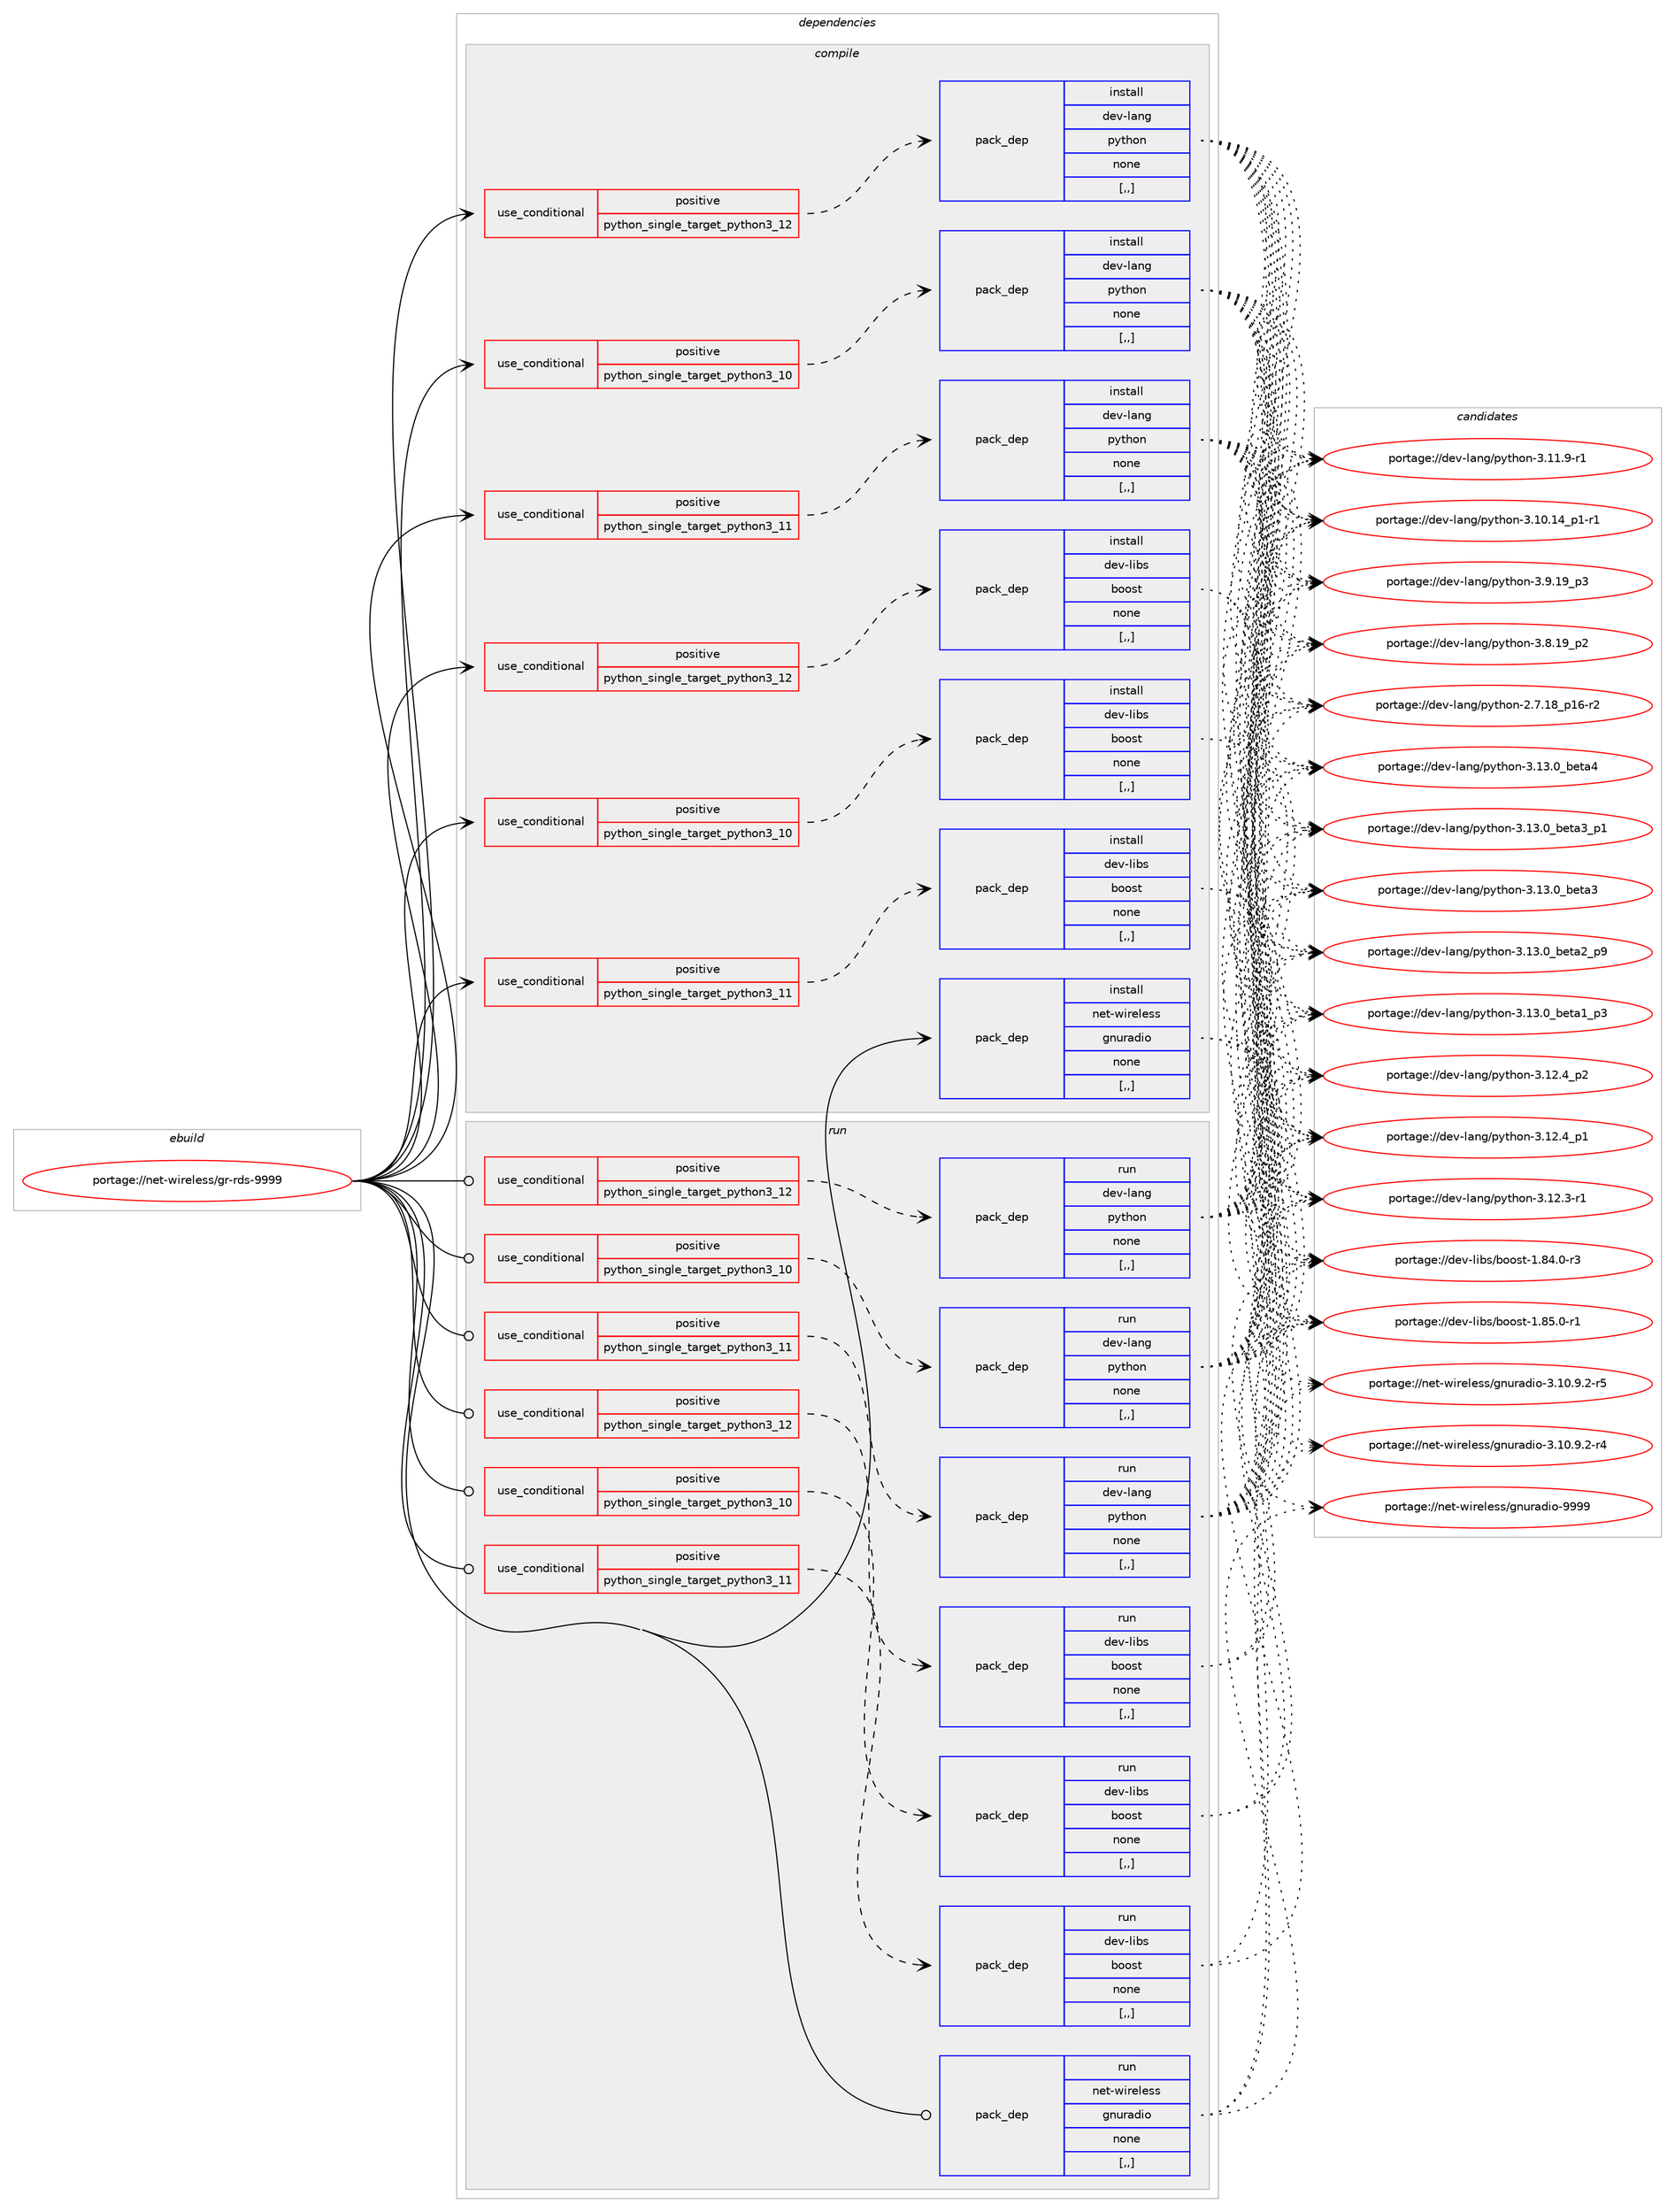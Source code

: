 digraph prolog {

# *************
# Graph options
# *************

newrank=true;
concentrate=true;
compound=true;
graph [rankdir=LR,fontname=Helvetica,fontsize=10,ranksep=1.5];#, ranksep=2.5, nodesep=0.2];
edge  [arrowhead=vee];
node  [fontname=Helvetica,fontsize=10];

# **********
# The ebuild
# **********

subgraph cluster_leftcol {
color=gray;
label=<<i>ebuild</i>>;
id [label="portage://net-wireless/gr-rds-9999", color=red, width=4, href="../net-wireless/gr-rds-9999.svg"];
}

# ****************
# The dependencies
# ****************

subgraph cluster_midcol {
color=gray;
label=<<i>dependencies</i>>;
subgraph cluster_compile {
fillcolor="#eeeeee";
style=filled;
label=<<i>compile</i>>;
subgraph cond103075 {
dependency389057 [label=<<TABLE BORDER="0" CELLBORDER="1" CELLSPACING="0" CELLPADDING="4"><TR><TD ROWSPAN="3" CELLPADDING="10">use_conditional</TD></TR><TR><TD>positive</TD></TR><TR><TD>python_single_target_python3_10</TD></TR></TABLE>>, shape=none, color=red];
subgraph pack283191 {
dependency389058 [label=<<TABLE BORDER="0" CELLBORDER="1" CELLSPACING="0" CELLPADDING="4" WIDTH="220"><TR><TD ROWSPAN="6" CELLPADDING="30">pack_dep</TD></TR><TR><TD WIDTH="110">install</TD></TR><TR><TD>dev-lang</TD></TR><TR><TD>python</TD></TR><TR><TD>none</TD></TR><TR><TD>[,,]</TD></TR></TABLE>>, shape=none, color=blue];
}
dependency389057:e -> dependency389058:w [weight=20,style="dashed",arrowhead="vee"];
}
id:e -> dependency389057:w [weight=20,style="solid",arrowhead="vee"];
subgraph cond103076 {
dependency389059 [label=<<TABLE BORDER="0" CELLBORDER="1" CELLSPACING="0" CELLPADDING="4"><TR><TD ROWSPAN="3" CELLPADDING="10">use_conditional</TD></TR><TR><TD>positive</TD></TR><TR><TD>python_single_target_python3_10</TD></TR></TABLE>>, shape=none, color=red];
subgraph pack283192 {
dependency389060 [label=<<TABLE BORDER="0" CELLBORDER="1" CELLSPACING="0" CELLPADDING="4" WIDTH="220"><TR><TD ROWSPAN="6" CELLPADDING="30">pack_dep</TD></TR><TR><TD WIDTH="110">install</TD></TR><TR><TD>dev-libs</TD></TR><TR><TD>boost</TD></TR><TR><TD>none</TD></TR><TR><TD>[,,]</TD></TR></TABLE>>, shape=none, color=blue];
}
dependency389059:e -> dependency389060:w [weight=20,style="dashed",arrowhead="vee"];
}
id:e -> dependency389059:w [weight=20,style="solid",arrowhead="vee"];
subgraph cond103077 {
dependency389061 [label=<<TABLE BORDER="0" CELLBORDER="1" CELLSPACING="0" CELLPADDING="4"><TR><TD ROWSPAN="3" CELLPADDING="10">use_conditional</TD></TR><TR><TD>positive</TD></TR><TR><TD>python_single_target_python3_11</TD></TR></TABLE>>, shape=none, color=red];
subgraph pack283193 {
dependency389062 [label=<<TABLE BORDER="0" CELLBORDER="1" CELLSPACING="0" CELLPADDING="4" WIDTH="220"><TR><TD ROWSPAN="6" CELLPADDING="30">pack_dep</TD></TR><TR><TD WIDTH="110">install</TD></TR><TR><TD>dev-lang</TD></TR><TR><TD>python</TD></TR><TR><TD>none</TD></TR><TR><TD>[,,]</TD></TR></TABLE>>, shape=none, color=blue];
}
dependency389061:e -> dependency389062:w [weight=20,style="dashed",arrowhead="vee"];
}
id:e -> dependency389061:w [weight=20,style="solid",arrowhead="vee"];
subgraph cond103078 {
dependency389063 [label=<<TABLE BORDER="0" CELLBORDER="1" CELLSPACING="0" CELLPADDING="4"><TR><TD ROWSPAN="3" CELLPADDING="10">use_conditional</TD></TR><TR><TD>positive</TD></TR><TR><TD>python_single_target_python3_11</TD></TR></TABLE>>, shape=none, color=red];
subgraph pack283194 {
dependency389064 [label=<<TABLE BORDER="0" CELLBORDER="1" CELLSPACING="0" CELLPADDING="4" WIDTH="220"><TR><TD ROWSPAN="6" CELLPADDING="30">pack_dep</TD></TR><TR><TD WIDTH="110">install</TD></TR><TR><TD>dev-libs</TD></TR><TR><TD>boost</TD></TR><TR><TD>none</TD></TR><TR><TD>[,,]</TD></TR></TABLE>>, shape=none, color=blue];
}
dependency389063:e -> dependency389064:w [weight=20,style="dashed",arrowhead="vee"];
}
id:e -> dependency389063:w [weight=20,style="solid",arrowhead="vee"];
subgraph cond103079 {
dependency389065 [label=<<TABLE BORDER="0" CELLBORDER="1" CELLSPACING="0" CELLPADDING="4"><TR><TD ROWSPAN="3" CELLPADDING="10">use_conditional</TD></TR><TR><TD>positive</TD></TR><TR><TD>python_single_target_python3_12</TD></TR></TABLE>>, shape=none, color=red];
subgraph pack283195 {
dependency389066 [label=<<TABLE BORDER="0" CELLBORDER="1" CELLSPACING="0" CELLPADDING="4" WIDTH="220"><TR><TD ROWSPAN="6" CELLPADDING="30">pack_dep</TD></TR><TR><TD WIDTH="110">install</TD></TR><TR><TD>dev-lang</TD></TR><TR><TD>python</TD></TR><TR><TD>none</TD></TR><TR><TD>[,,]</TD></TR></TABLE>>, shape=none, color=blue];
}
dependency389065:e -> dependency389066:w [weight=20,style="dashed",arrowhead="vee"];
}
id:e -> dependency389065:w [weight=20,style="solid",arrowhead="vee"];
subgraph cond103080 {
dependency389067 [label=<<TABLE BORDER="0" CELLBORDER="1" CELLSPACING="0" CELLPADDING="4"><TR><TD ROWSPAN="3" CELLPADDING="10">use_conditional</TD></TR><TR><TD>positive</TD></TR><TR><TD>python_single_target_python3_12</TD></TR></TABLE>>, shape=none, color=red];
subgraph pack283196 {
dependency389068 [label=<<TABLE BORDER="0" CELLBORDER="1" CELLSPACING="0" CELLPADDING="4" WIDTH="220"><TR><TD ROWSPAN="6" CELLPADDING="30">pack_dep</TD></TR><TR><TD WIDTH="110">install</TD></TR><TR><TD>dev-libs</TD></TR><TR><TD>boost</TD></TR><TR><TD>none</TD></TR><TR><TD>[,,]</TD></TR></TABLE>>, shape=none, color=blue];
}
dependency389067:e -> dependency389068:w [weight=20,style="dashed",arrowhead="vee"];
}
id:e -> dependency389067:w [weight=20,style="solid",arrowhead="vee"];
subgraph pack283197 {
dependency389069 [label=<<TABLE BORDER="0" CELLBORDER="1" CELLSPACING="0" CELLPADDING="4" WIDTH="220"><TR><TD ROWSPAN="6" CELLPADDING="30">pack_dep</TD></TR><TR><TD WIDTH="110">install</TD></TR><TR><TD>net-wireless</TD></TR><TR><TD>gnuradio</TD></TR><TR><TD>none</TD></TR><TR><TD>[,,]</TD></TR></TABLE>>, shape=none, color=blue];
}
id:e -> dependency389069:w [weight=20,style="solid",arrowhead="vee"];
}
subgraph cluster_compileandrun {
fillcolor="#eeeeee";
style=filled;
label=<<i>compile and run</i>>;
}
subgraph cluster_run {
fillcolor="#eeeeee";
style=filled;
label=<<i>run</i>>;
subgraph cond103081 {
dependency389070 [label=<<TABLE BORDER="0" CELLBORDER="1" CELLSPACING="0" CELLPADDING="4"><TR><TD ROWSPAN="3" CELLPADDING="10">use_conditional</TD></TR><TR><TD>positive</TD></TR><TR><TD>python_single_target_python3_10</TD></TR></TABLE>>, shape=none, color=red];
subgraph pack283198 {
dependency389071 [label=<<TABLE BORDER="0" CELLBORDER="1" CELLSPACING="0" CELLPADDING="4" WIDTH="220"><TR><TD ROWSPAN="6" CELLPADDING="30">pack_dep</TD></TR><TR><TD WIDTH="110">run</TD></TR><TR><TD>dev-lang</TD></TR><TR><TD>python</TD></TR><TR><TD>none</TD></TR><TR><TD>[,,]</TD></TR></TABLE>>, shape=none, color=blue];
}
dependency389070:e -> dependency389071:w [weight=20,style="dashed",arrowhead="vee"];
}
id:e -> dependency389070:w [weight=20,style="solid",arrowhead="odot"];
subgraph cond103082 {
dependency389072 [label=<<TABLE BORDER="0" CELLBORDER="1" CELLSPACING="0" CELLPADDING="4"><TR><TD ROWSPAN="3" CELLPADDING="10">use_conditional</TD></TR><TR><TD>positive</TD></TR><TR><TD>python_single_target_python3_10</TD></TR></TABLE>>, shape=none, color=red];
subgraph pack283199 {
dependency389073 [label=<<TABLE BORDER="0" CELLBORDER="1" CELLSPACING="0" CELLPADDING="4" WIDTH="220"><TR><TD ROWSPAN="6" CELLPADDING="30">pack_dep</TD></TR><TR><TD WIDTH="110">run</TD></TR><TR><TD>dev-libs</TD></TR><TR><TD>boost</TD></TR><TR><TD>none</TD></TR><TR><TD>[,,]</TD></TR></TABLE>>, shape=none, color=blue];
}
dependency389072:e -> dependency389073:w [weight=20,style="dashed",arrowhead="vee"];
}
id:e -> dependency389072:w [weight=20,style="solid",arrowhead="odot"];
subgraph cond103083 {
dependency389074 [label=<<TABLE BORDER="0" CELLBORDER="1" CELLSPACING="0" CELLPADDING="4"><TR><TD ROWSPAN="3" CELLPADDING="10">use_conditional</TD></TR><TR><TD>positive</TD></TR><TR><TD>python_single_target_python3_11</TD></TR></TABLE>>, shape=none, color=red];
subgraph pack283200 {
dependency389075 [label=<<TABLE BORDER="0" CELLBORDER="1" CELLSPACING="0" CELLPADDING="4" WIDTH="220"><TR><TD ROWSPAN="6" CELLPADDING="30">pack_dep</TD></TR><TR><TD WIDTH="110">run</TD></TR><TR><TD>dev-lang</TD></TR><TR><TD>python</TD></TR><TR><TD>none</TD></TR><TR><TD>[,,]</TD></TR></TABLE>>, shape=none, color=blue];
}
dependency389074:e -> dependency389075:w [weight=20,style="dashed",arrowhead="vee"];
}
id:e -> dependency389074:w [weight=20,style="solid",arrowhead="odot"];
subgraph cond103084 {
dependency389076 [label=<<TABLE BORDER="0" CELLBORDER="1" CELLSPACING="0" CELLPADDING="4"><TR><TD ROWSPAN="3" CELLPADDING="10">use_conditional</TD></TR><TR><TD>positive</TD></TR><TR><TD>python_single_target_python3_11</TD></TR></TABLE>>, shape=none, color=red];
subgraph pack283201 {
dependency389077 [label=<<TABLE BORDER="0" CELLBORDER="1" CELLSPACING="0" CELLPADDING="4" WIDTH="220"><TR><TD ROWSPAN="6" CELLPADDING="30">pack_dep</TD></TR><TR><TD WIDTH="110">run</TD></TR><TR><TD>dev-libs</TD></TR><TR><TD>boost</TD></TR><TR><TD>none</TD></TR><TR><TD>[,,]</TD></TR></TABLE>>, shape=none, color=blue];
}
dependency389076:e -> dependency389077:w [weight=20,style="dashed",arrowhead="vee"];
}
id:e -> dependency389076:w [weight=20,style="solid",arrowhead="odot"];
subgraph cond103085 {
dependency389078 [label=<<TABLE BORDER="0" CELLBORDER="1" CELLSPACING="0" CELLPADDING="4"><TR><TD ROWSPAN="3" CELLPADDING="10">use_conditional</TD></TR><TR><TD>positive</TD></TR><TR><TD>python_single_target_python3_12</TD></TR></TABLE>>, shape=none, color=red];
subgraph pack283202 {
dependency389079 [label=<<TABLE BORDER="0" CELLBORDER="1" CELLSPACING="0" CELLPADDING="4" WIDTH="220"><TR><TD ROWSPAN="6" CELLPADDING="30">pack_dep</TD></TR><TR><TD WIDTH="110">run</TD></TR><TR><TD>dev-lang</TD></TR><TR><TD>python</TD></TR><TR><TD>none</TD></TR><TR><TD>[,,]</TD></TR></TABLE>>, shape=none, color=blue];
}
dependency389078:e -> dependency389079:w [weight=20,style="dashed",arrowhead="vee"];
}
id:e -> dependency389078:w [weight=20,style="solid",arrowhead="odot"];
subgraph cond103086 {
dependency389080 [label=<<TABLE BORDER="0" CELLBORDER="1" CELLSPACING="0" CELLPADDING="4"><TR><TD ROWSPAN="3" CELLPADDING="10">use_conditional</TD></TR><TR><TD>positive</TD></TR><TR><TD>python_single_target_python3_12</TD></TR></TABLE>>, shape=none, color=red];
subgraph pack283203 {
dependency389081 [label=<<TABLE BORDER="0" CELLBORDER="1" CELLSPACING="0" CELLPADDING="4" WIDTH="220"><TR><TD ROWSPAN="6" CELLPADDING="30">pack_dep</TD></TR><TR><TD WIDTH="110">run</TD></TR><TR><TD>dev-libs</TD></TR><TR><TD>boost</TD></TR><TR><TD>none</TD></TR><TR><TD>[,,]</TD></TR></TABLE>>, shape=none, color=blue];
}
dependency389080:e -> dependency389081:w [weight=20,style="dashed",arrowhead="vee"];
}
id:e -> dependency389080:w [weight=20,style="solid",arrowhead="odot"];
subgraph pack283204 {
dependency389082 [label=<<TABLE BORDER="0" CELLBORDER="1" CELLSPACING="0" CELLPADDING="4" WIDTH="220"><TR><TD ROWSPAN="6" CELLPADDING="30">pack_dep</TD></TR><TR><TD WIDTH="110">run</TD></TR><TR><TD>net-wireless</TD></TR><TR><TD>gnuradio</TD></TR><TR><TD>none</TD></TR><TR><TD>[,,]</TD></TR></TABLE>>, shape=none, color=blue];
}
id:e -> dependency389082:w [weight=20,style="solid",arrowhead="odot"];
}
}

# **************
# The candidates
# **************

subgraph cluster_choices {
rank=same;
color=gray;
label=<<i>candidates</i>>;

subgraph choice283191 {
color=black;
nodesep=1;
choice1001011184510897110103471121211161041111104551464951464895981011169752 [label="portage://dev-lang/python-3.13.0_beta4", color=red, width=4,href="../dev-lang/python-3.13.0_beta4.svg"];
choice10010111845108971101034711212111610411111045514649514648959810111697519511249 [label="portage://dev-lang/python-3.13.0_beta3_p1", color=red, width=4,href="../dev-lang/python-3.13.0_beta3_p1.svg"];
choice1001011184510897110103471121211161041111104551464951464895981011169751 [label="portage://dev-lang/python-3.13.0_beta3", color=red, width=4,href="../dev-lang/python-3.13.0_beta3.svg"];
choice10010111845108971101034711212111610411111045514649514648959810111697509511257 [label="portage://dev-lang/python-3.13.0_beta2_p9", color=red, width=4,href="../dev-lang/python-3.13.0_beta2_p9.svg"];
choice10010111845108971101034711212111610411111045514649514648959810111697499511251 [label="portage://dev-lang/python-3.13.0_beta1_p3", color=red, width=4,href="../dev-lang/python-3.13.0_beta1_p3.svg"];
choice100101118451089711010347112121116104111110455146495046529511250 [label="portage://dev-lang/python-3.12.4_p2", color=red, width=4,href="../dev-lang/python-3.12.4_p2.svg"];
choice100101118451089711010347112121116104111110455146495046529511249 [label="portage://dev-lang/python-3.12.4_p1", color=red, width=4,href="../dev-lang/python-3.12.4_p1.svg"];
choice100101118451089711010347112121116104111110455146495046514511449 [label="portage://dev-lang/python-3.12.3-r1", color=red, width=4,href="../dev-lang/python-3.12.3-r1.svg"];
choice100101118451089711010347112121116104111110455146494946574511449 [label="portage://dev-lang/python-3.11.9-r1", color=red, width=4,href="../dev-lang/python-3.11.9-r1.svg"];
choice100101118451089711010347112121116104111110455146494846495295112494511449 [label="portage://dev-lang/python-3.10.14_p1-r1", color=red, width=4,href="../dev-lang/python-3.10.14_p1-r1.svg"];
choice100101118451089711010347112121116104111110455146574649579511251 [label="portage://dev-lang/python-3.9.19_p3", color=red, width=4,href="../dev-lang/python-3.9.19_p3.svg"];
choice100101118451089711010347112121116104111110455146564649579511250 [label="portage://dev-lang/python-3.8.19_p2", color=red, width=4,href="../dev-lang/python-3.8.19_p2.svg"];
choice100101118451089711010347112121116104111110455046554649569511249544511450 [label="portage://dev-lang/python-2.7.18_p16-r2", color=red, width=4,href="../dev-lang/python-2.7.18_p16-r2.svg"];
dependency389058:e -> choice1001011184510897110103471121211161041111104551464951464895981011169752:w [style=dotted,weight="100"];
dependency389058:e -> choice10010111845108971101034711212111610411111045514649514648959810111697519511249:w [style=dotted,weight="100"];
dependency389058:e -> choice1001011184510897110103471121211161041111104551464951464895981011169751:w [style=dotted,weight="100"];
dependency389058:e -> choice10010111845108971101034711212111610411111045514649514648959810111697509511257:w [style=dotted,weight="100"];
dependency389058:e -> choice10010111845108971101034711212111610411111045514649514648959810111697499511251:w [style=dotted,weight="100"];
dependency389058:e -> choice100101118451089711010347112121116104111110455146495046529511250:w [style=dotted,weight="100"];
dependency389058:e -> choice100101118451089711010347112121116104111110455146495046529511249:w [style=dotted,weight="100"];
dependency389058:e -> choice100101118451089711010347112121116104111110455146495046514511449:w [style=dotted,weight="100"];
dependency389058:e -> choice100101118451089711010347112121116104111110455146494946574511449:w [style=dotted,weight="100"];
dependency389058:e -> choice100101118451089711010347112121116104111110455146494846495295112494511449:w [style=dotted,weight="100"];
dependency389058:e -> choice100101118451089711010347112121116104111110455146574649579511251:w [style=dotted,weight="100"];
dependency389058:e -> choice100101118451089711010347112121116104111110455146564649579511250:w [style=dotted,weight="100"];
dependency389058:e -> choice100101118451089711010347112121116104111110455046554649569511249544511450:w [style=dotted,weight="100"];
}
subgraph choice283192 {
color=black;
nodesep=1;
choice10010111845108105981154798111111115116454946565346484511449 [label="portage://dev-libs/boost-1.85.0-r1", color=red, width=4,href="../dev-libs/boost-1.85.0-r1.svg"];
choice10010111845108105981154798111111115116454946565246484511451 [label="portage://dev-libs/boost-1.84.0-r3", color=red, width=4,href="../dev-libs/boost-1.84.0-r3.svg"];
dependency389060:e -> choice10010111845108105981154798111111115116454946565346484511449:w [style=dotted,weight="100"];
dependency389060:e -> choice10010111845108105981154798111111115116454946565246484511451:w [style=dotted,weight="100"];
}
subgraph choice283193 {
color=black;
nodesep=1;
choice1001011184510897110103471121211161041111104551464951464895981011169752 [label="portage://dev-lang/python-3.13.0_beta4", color=red, width=4,href="../dev-lang/python-3.13.0_beta4.svg"];
choice10010111845108971101034711212111610411111045514649514648959810111697519511249 [label="portage://dev-lang/python-3.13.0_beta3_p1", color=red, width=4,href="../dev-lang/python-3.13.0_beta3_p1.svg"];
choice1001011184510897110103471121211161041111104551464951464895981011169751 [label="portage://dev-lang/python-3.13.0_beta3", color=red, width=4,href="../dev-lang/python-3.13.0_beta3.svg"];
choice10010111845108971101034711212111610411111045514649514648959810111697509511257 [label="portage://dev-lang/python-3.13.0_beta2_p9", color=red, width=4,href="../dev-lang/python-3.13.0_beta2_p9.svg"];
choice10010111845108971101034711212111610411111045514649514648959810111697499511251 [label="portage://dev-lang/python-3.13.0_beta1_p3", color=red, width=4,href="../dev-lang/python-3.13.0_beta1_p3.svg"];
choice100101118451089711010347112121116104111110455146495046529511250 [label="portage://dev-lang/python-3.12.4_p2", color=red, width=4,href="../dev-lang/python-3.12.4_p2.svg"];
choice100101118451089711010347112121116104111110455146495046529511249 [label="portage://dev-lang/python-3.12.4_p1", color=red, width=4,href="../dev-lang/python-3.12.4_p1.svg"];
choice100101118451089711010347112121116104111110455146495046514511449 [label="portage://dev-lang/python-3.12.3-r1", color=red, width=4,href="../dev-lang/python-3.12.3-r1.svg"];
choice100101118451089711010347112121116104111110455146494946574511449 [label="portage://dev-lang/python-3.11.9-r1", color=red, width=4,href="../dev-lang/python-3.11.9-r1.svg"];
choice100101118451089711010347112121116104111110455146494846495295112494511449 [label="portage://dev-lang/python-3.10.14_p1-r1", color=red, width=4,href="../dev-lang/python-3.10.14_p1-r1.svg"];
choice100101118451089711010347112121116104111110455146574649579511251 [label="portage://dev-lang/python-3.9.19_p3", color=red, width=4,href="../dev-lang/python-3.9.19_p3.svg"];
choice100101118451089711010347112121116104111110455146564649579511250 [label="portage://dev-lang/python-3.8.19_p2", color=red, width=4,href="../dev-lang/python-3.8.19_p2.svg"];
choice100101118451089711010347112121116104111110455046554649569511249544511450 [label="portage://dev-lang/python-2.7.18_p16-r2", color=red, width=4,href="../dev-lang/python-2.7.18_p16-r2.svg"];
dependency389062:e -> choice1001011184510897110103471121211161041111104551464951464895981011169752:w [style=dotted,weight="100"];
dependency389062:e -> choice10010111845108971101034711212111610411111045514649514648959810111697519511249:w [style=dotted,weight="100"];
dependency389062:e -> choice1001011184510897110103471121211161041111104551464951464895981011169751:w [style=dotted,weight="100"];
dependency389062:e -> choice10010111845108971101034711212111610411111045514649514648959810111697509511257:w [style=dotted,weight="100"];
dependency389062:e -> choice10010111845108971101034711212111610411111045514649514648959810111697499511251:w [style=dotted,weight="100"];
dependency389062:e -> choice100101118451089711010347112121116104111110455146495046529511250:w [style=dotted,weight="100"];
dependency389062:e -> choice100101118451089711010347112121116104111110455146495046529511249:w [style=dotted,weight="100"];
dependency389062:e -> choice100101118451089711010347112121116104111110455146495046514511449:w [style=dotted,weight="100"];
dependency389062:e -> choice100101118451089711010347112121116104111110455146494946574511449:w [style=dotted,weight="100"];
dependency389062:e -> choice100101118451089711010347112121116104111110455146494846495295112494511449:w [style=dotted,weight="100"];
dependency389062:e -> choice100101118451089711010347112121116104111110455146574649579511251:w [style=dotted,weight="100"];
dependency389062:e -> choice100101118451089711010347112121116104111110455146564649579511250:w [style=dotted,weight="100"];
dependency389062:e -> choice100101118451089711010347112121116104111110455046554649569511249544511450:w [style=dotted,weight="100"];
}
subgraph choice283194 {
color=black;
nodesep=1;
choice10010111845108105981154798111111115116454946565346484511449 [label="portage://dev-libs/boost-1.85.0-r1", color=red, width=4,href="../dev-libs/boost-1.85.0-r1.svg"];
choice10010111845108105981154798111111115116454946565246484511451 [label="portage://dev-libs/boost-1.84.0-r3", color=red, width=4,href="../dev-libs/boost-1.84.0-r3.svg"];
dependency389064:e -> choice10010111845108105981154798111111115116454946565346484511449:w [style=dotted,weight="100"];
dependency389064:e -> choice10010111845108105981154798111111115116454946565246484511451:w [style=dotted,weight="100"];
}
subgraph choice283195 {
color=black;
nodesep=1;
choice1001011184510897110103471121211161041111104551464951464895981011169752 [label="portage://dev-lang/python-3.13.0_beta4", color=red, width=4,href="../dev-lang/python-3.13.0_beta4.svg"];
choice10010111845108971101034711212111610411111045514649514648959810111697519511249 [label="portage://dev-lang/python-3.13.0_beta3_p1", color=red, width=4,href="../dev-lang/python-3.13.0_beta3_p1.svg"];
choice1001011184510897110103471121211161041111104551464951464895981011169751 [label="portage://dev-lang/python-3.13.0_beta3", color=red, width=4,href="../dev-lang/python-3.13.0_beta3.svg"];
choice10010111845108971101034711212111610411111045514649514648959810111697509511257 [label="portage://dev-lang/python-3.13.0_beta2_p9", color=red, width=4,href="../dev-lang/python-3.13.0_beta2_p9.svg"];
choice10010111845108971101034711212111610411111045514649514648959810111697499511251 [label="portage://dev-lang/python-3.13.0_beta1_p3", color=red, width=4,href="../dev-lang/python-3.13.0_beta1_p3.svg"];
choice100101118451089711010347112121116104111110455146495046529511250 [label="portage://dev-lang/python-3.12.4_p2", color=red, width=4,href="../dev-lang/python-3.12.4_p2.svg"];
choice100101118451089711010347112121116104111110455146495046529511249 [label="portage://dev-lang/python-3.12.4_p1", color=red, width=4,href="../dev-lang/python-3.12.4_p1.svg"];
choice100101118451089711010347112121116104111110455146495046514511449 [label="portage://dev-lang/python-3.12.3-r1", color=red, width=4,href="../dev-lang/python-3.12.3-r1.svg"];
choice100101118451089711010347112121116104111110455146494946574511449 [label="portage://dev-lang/python-3.11.9-r1", color=red, width=4,href="../dev-lang/python-3.11.9-r1.svg"];
choice100101118451089711010347112121116104111110455146494846495295112494511449 [label="portage://dev-lang/python-3.10.14_p1-r1", color=red, width=4,href="../dev-lang/python-3.10.14_p1-r1.svg"];
choice100101118451089711010347112121116104111110455146574649579511251 [label="portage://dev-lang/python-3.9.19_p3", color=red, width=4,href="../dev-lang/python-3.9.19_p3.svg"];
choice100101118451089711010347112121116104111110455146564649579511250 [label="portage://dev-lang/python-3.8.19_p2", color=red, width=4,href="../dev-lang/python-3.8.19_p2.svg"];
choice100101118451089711010347112121116104111110455046554649569511249544511450 [label="portage://dev-lang/python-2.7.18_p16-r2", color=red, width=4,href="../dev-lang/python-2.7.18_p16-r2.svg"];
dependency389066:e -> choice1001011184510897110103471121211161041111104551464951464895981011169752:w [style=dotted,weight="100"];
dependency389066:e -> choice10010111845108971101034711212111610411111045514649514648959810111697519511249:w [style=dotted,weight="100"];
dependency389066:e -> choice1001011184510897110103471121211161041111104551464951464895981011169751:w [style=dotted,weight="100"];
dependency389066:e -> choice10010111845108971101034711212111610411111045514649514648959810111697509511257:w [style=dotted,weight="100"];
dependency389066:e -> choice10010111845108971101034711212111610411111045514649514648959810111697499511251:w [style=dotted,weight="100"];
dependency389066:e -> choice100101118451089711010347112121116104111110455146495046529511250:w [style=dotted,weight="100"];
dependency389066:e -> choice100101118451089711010347112121116104111110455146495046529511249:w [style=dotted,weight="100"];
dependency389066:e -> choice100101118451089711010347112121116104111110455146495046514511449:w [style=dotted,weight="100"];
dependency389066:e -> choice100101118451089711010347112121116104111110455146494946574511449:w [style=dotted,weight="100"];
dependency389066:e -> choice100101118451089711010347112121116104111110455146494846495295112494511449:w [style=dotted,weight="100"];
dependency389066:e -> choice100101118451089711010347112121116104111110455146574649579511251:w [style=dotted,weight="100"];
dependency389066:e -> choice100101118451089711010347112121116104111110455146564649579511250:w [style=dotted,weight="100"];
dependency389066:e -> choice100101118451089711010347112121116104111110455046554649569511249544511450:w [style=dotted,weight="100"];
}
subgraph choice283196 {
color=black;
nodesep=1;
choice10010111845108105981154798111111115116454946565346484511449 [label="portage://dev-libs/boost-1.85.0-r1", color=red, width=4,href="../dev-libs/boost-1.85.0-r1.svg"];
choice10010111845108105981154798111111115116454946565246484511451 [label="portage://dev-libs/boost-1.84.0-r3", color=red, width=4,href="../dev-libs/boost-1.84.0-r3.svg"];
dependency389068:e -> choice10010111845108105981154798111111115116454946565346484511449:w [style=dotted,weight="100"];
dependency389068:e -> choice10010111845108105981154798111111115116454946565246484511451:w [style=dotted,weight="100"];
}
subgraph choice283197 {
color=black;
nodesep=1;
choice1101011164511910511410110810111511547103110117114971001051114557575757 [label="portage://net-wireless/gnuradio-9999", color=red, width=4,href="../net-wireless/gnuradio-9999.svg"];
choice1101011164511910511410110810111511547103110117114971001051114551464948465746504511453 [label="portage://net-wireless/gnuradio-3.10.9.2-r5", color=red, width=4,href="../net-wireless/gnuradio-3.10.9.2-r5.svg"];
choice1101011164511910511410110810111511547103110117114971001051114551464948465746504511452 [label="portage://net-wireless/gnuradio-3.10.9.2-r4", color=red, width=4,href="../net-wireless/gnuradio-3.10.9.2-r4.svg"];
dependency389069:e -> choice1101011164511910511410110810111511547103110117114971001051114557575757:w [style=dotted,weight="100"];
dependency389069:e -> choice1101011164511910511410110810111511547103110117114971001051114551464948465746504511453:w [style=dotted,weight="100"];
dependency389069:e -> choice1101011164511910511410110810111511547103110117114971001051114551464948465746504511452:w [style=dotted,weight="100"];
}
subgraph choice283198 {
color=black;
nodesep=1;
choice1001011184510897110103471121211161041111104551464951464895981011169752 [label="portage://dev-lang/python-3.13.0_beta4", color=red, width=4,href="../dev-lang/python-3.13.0_beta4.svg"];
choice10010111845108971101034711212111610411111045514649514648959810111697519511249 [label="portage://dev-lang/python-3.13.0_beta3_p1", color=red, width=4,href="../dev-lang/python-3.13.0_beta3_p1.svg"];
choice1001011184510897110103471121211161041111104551464951464895981011169751 [label="portage://dev-lang/python-3.13.0_beta3", color=red, width=4,href="../dev-lang/python-3.13.0_beta3.svg"];
choice10010111845108971101034711212111610411111045514649514648959810111697509511257 [label="portage://dev-lang/python-3.13.0_beta2_p9", color=red, width=4,href="../dev-lang/python-3.13.0_beta2_p9.svg"];
choice10010111845108971101034711212111610411111045514649514648959810111697499511251 [label="portage://dev-lang/python-3.13.0_beta1_p3", color=red, width=4,href="../dev-lang/python-3.13.0_beta1_p3.svg"];
choice100101118451089711010347112121116104111110455146495046529511250 [label="portage://dev-lang/python-3.12.4_p2", color=red, width=4,href="../dev-lang/python-3.12.4_p2.svg"];
choice100101118451089711010347112121116104111110455146495046529511249 [label="portage://dev-lang/python-3.12.4_p1", color=red, width=4,href="../dev-lang/python-3.12.4_p1.svg"];
choice100101118451089711010347112121116104111110455146495046514511449 [label="portage://dev-lang/python-3.12.3-r1", color=red, width=4,href="../dev-lang/python-3.12.3-r1.svg"];
choice100101118451089711010347112121116104111110455146494946574511449 [label="portage://dev-lang/python-3.11.9-r1", color=red, width=4,href="../dev-lang/python-3.11.9-r1.svg"];
choice100101118451089711010347112121116104111110455146494846495295112494511449 [label="portage://dev-lang/python-3.10.14_p1-r1", color=red, width=4,href="../dev-lang/python-3.10.14_p1-r1.svg"];
choice100101118451089711010347112121116104111110455146574649579511251 [label="portage://dev-lang/python-3.9.19_p3", color=red, width=4,href="../dev-lang/python-3.9.19_p3.svg"];
choice100101118451089711010347112121116104111110455146564649579511250 [label="portage://dev-lang/python-3.8.19_p2", color=red, width=4,href="../dev-lang/python-3.8.19_p2.svg"];
choice100101118451089711010347112121116104111110455046554649569511249544511450 [label="portage://dev-lang/python-2.7.18_p16-r2", color=red, width=4,href="../dev-lang/python-2.7.18_p16-r2.svg"];
dependency389071:e -> choice1001011184510897110103471121211161041111104551464951464895981011169752:w [style=dotted,weight="100"];
dependency389071:e -> choice10010111845108971101034711212111610411111045514649514648959810111697519511249:w [style=dotted,weight="100"];
dependency389071:e -> choice1001011184510897110103471121211161041111104551464951464895981011169751:w [style=dotted,weight="100"];
dependency389071:e -> choice10010111845108971101034711212111610411111045514649514648959810111697509511257:w [style=dotted,weight="100"];
dependency389071:e -> choice10010111845108971101034711212111610411111045514649514648959810111697499511251:w [style=dotted,weight="100"];
dependency389071:e -> choice100101118451089711010347112121116104111110455146495046529511250:w [style=dotted,weight="100"];
dependency389071:e -> choice100101118451089711010347112121116104111110455146495046529511249:w [style=dotted,weight="100"];
dependency389071:e -> choice100101118451089711010347112121116104111110455146495046514511449:w [style=dotted,weight="100"];
dependency389071:e -> choice100101118451089711010347112121116104111110455146494946574511449:w [style=dotted,weight="100"];
dependency389071:e -> choice100101118451089711010347112121116104111110455146494846495295112494511449:w [style=dotted,weight="100"];
dependency389071:e -> choice100101118451089711010347112121116104111110455146574649579511251:w [style=dotted,weight="100"];
dependency389071:e -> choice100101118451089711010347112121116104111110455146564649579511250:w [style=dotted,weight="100"];
dependency389071:e -> choice100101118451089711010347112121116104111110455046554649569511249544511450:w [style=dotted,weight="100"];
}
subgraph choice283199 {
color=black;
nodesep=1;
choice10010111845108105981154798111111115116454946565346484511449 [label="portage://dev-libs/boost-1.85.0-r1", color=red, width=4,href="../dev-libs/boost-1.85.0-r1.svg"];
choice10010111845108105981154798111111115116454946565246484511451 [label="portage://dev-libs/boost-1.84.0-r3", color=red, width=4,href="../dev-libs/boost-1.84.0-r3.svg"];
dependency389073:e -> choice10010111845108105981154798111111115116454946565346484511449:w [style=dotted,weight="100"];
dependency389073:e -> choice10010111845108105981154798111111115116454946565246484511451:w [style=dotted,weight="100"];
}
subgraph choice283200 {
color=black;
nodesep=1;
choice1001011184510897110103471121211161041111104551464951464895981011169752 [label="portage://dev-lang/python-3.13.0_beta4", color=red, width=4,href="../dev-lang/python-3.13.0_beta4.svg"];
choice10010111845108971101034711212111610411111045514649514648959810111697519511249 [label="portage://dev-lang/python-3.13.0_beta3_p1", color=red, width=4,href="../dev-lang/python-3.13.0_beta3_p1.svg"];
choice1001011184510897110103471121211161041111104551464951464895981011169751 [label="portage://dev-lang/python-3.13.0_beta3", color=red, width=4,href="../dev-lang/python-3.13.0_beta3.svg"];
choice10010111845108971101034711212111610411111045514649514648959810111697509511257 [label="portage://dev-lang/python-3.13.0_beta2_p9", color=red, width=4,href="../dev-lang/python-3.13.0_beta2_p9.svg"];
choice10010111845108971101034711212111610411111045514649514648959810111697499511251 [label="portage://dev-lang/python-3.13.0_beta1_p3", color=red, width=4,href="../dev-lang/python-3.13.0_beta1_p3.svg"];
choice100101118451089711010347112121116104111110455146495046529511250 [label="portage://dev-lang/python-3.12.4_p2", color=red, width=4,href="../dev-lang/python-3.12.4_p2.svg"];
choice100101118451089711010347112121116104111110455146495046529511249 [label="portage://dev-lang/python-3.12.4_p1", color=red, width=4,href="../dev-lang/python-3.12.4_p1.svg"];
choice100101118451089711010347112121116104111110455146495046514511449 [label="portage://dev-lang/python-3.12.3-r1", color=red, width=4,href="../dev-lang/python-3.12.3-r1.svg"];
choice100101118451089711010347112121116104111110455146494946574511449 [label="portage://dev-lang/python-3.11.9-r1", color=red, width=4,href="../dev-lang/python-3.11.9-r1.svg"];
choice100101118451089711010347112121116104111110455146494846495295112494511449 [label="portage://dev-lang/python-3.10.14_p1-r1", color=red, width=4,href="../dev-lang/python-3.10.14_p1-r1.svg"];
choice100101118451089711010347112121116104111110455146574649579511251 [label="portage://dev-lang/python-3.9.19_p3", color=red, width=4,href="../dev-lang/python-3.9.19_p3.svg"];
choice100101118451089711010347112121116104111110455146564649579511250 [label="portage://dev-lang/python-3.8.19_p2", color=red, width=4,href="../dev-lang/python-3.8.19_p2.svg"];
choice100101118451089711010347112121116104111110455046554649569511249544511450 [label="portage://dev-lang/python-2.7.18_p16-r2", color=red, width=4,href="../dev-lang/python-2.7.18_p16-r2.svg"];
dependency389075:e -> choice1001011184510897110103471121211161041111104551464951464895981011169752:w [style=dotted,weight="100"];
dependency389075:e -> choice10010111845108971101034711212111610411111045514649514648959810111697519511249:w [style=dotted,weight="100"];
dependency389075:e -> choice1001011184510897110103471121211161041111104551464951464895981011169751:w [style=dotted,weight="100"];
dependency389075:e -> choice10010111845108971101034711212111610411111045514649514648959810111697509511257:w [style=dotted,weight="100"];
dependency389075:e -> choice10010111845108971101034711212111610411111045514649514648959810111697499511251:w [style=dotted,weight="100"];
dependency389075:e -> choice100101118451089711010347112121116104111110455146495046529511250:w [style=dotted,weight="100"];
dependency389075:e -> choice100101118451089711010347112121116104111110455146495046529511249:w [style=dotted,weight="100"];
dependency389075:e -> choice100101118451089711010347112121116104111110455146495046514511449:w [style=dotted,weight="100"];
dependency389075:e -> choice100101118451089711010347112121116104111110455146494946574511449:w [style=dotted,weight="100"];
dependency389075:e -> choice100101118451089711010347112121116104111110455146494846495295112494511449:w [style=dotted,weight="100"];
dependency389075:e -> choice100101118451089711010347112121116104111110455146574649579511251:w [style=dotted,weight="100"];
dependency389075:e -> choice100101118451089711010347112121116104111110455146564649579511250:w [style=dotted,weight="100"];
dependency389075:e -> choice100101118451089711010347112121116104111110455046554649569511249544511450:w [style=dotted,weight="100"];
}
subgraph choice283201 {
color=black;
nodesep=1;
choice10010111845108105981154798111111115116454946565346484511449 [label="portage://dev-libs/boost-1.85.0-r1", color=red, width=4,href="../dev-libs/boost-1.85.0-r1.svg"];
choice10010111845108105981154798111111115116454946565246484511451 [label="portage://dev-libs/boost-1.84.0-r3", color=red, width=4,href="../dev-libs/boost-1.84.0-r3.svg"];
dependency389077:e -> choice10010111845108105981154798111111115116454946565346484511449:w [style=dotted,weight="100"];
dependency389077:e -> choice10010111845108105981154798111111115116454946565246484511451:w [style=dotted,weight="100"];
}
subgraph choice283202 {
color=black;
nodesep=1;
choice1001011184510897110103471121211161041111104551464951464895981011169752 [label="portage://dev-lang/python-3.13.0_beta4", color=red, width=4,href="../dev-lang/python-3.13.0_beta4.svg"];
choice10010111845108971101034711212111610411111045514649514648959810111697519511249 [label="portage://dev-lang/python-3.13.0_beta3_p1", color=red, width=4,href="../dev-lang/python-3.13.0_beta3_p1.svg"];
choice1001011184510897110103471121211161041111104551464951464895981011169751 [label="portage://dev-lang/python-3.13.0_beta3", color=red, width=4,href="../dev-lang/python-3.13.0_beta3.svg"];
choice10010111845108971101034711212111610411111045514649514648959810111697509511257 [label="portage://dev-lang/python-3.13.0_beta2_p9", color=red, width=4,href="../dev-lang/python-3.13.0_beta2_p9.svg"];
choice10010111845108971101034711212111610411111045514649514648959810111697499511251 [label="portage://dev-lang/python-3.13.0_beta1_p3", color=red, width=4,href="../dev-lang/python-3.13.0_beta1_p3.svg"];
choice100101118451089711010347112121116104111110455146495046529511250 [label="portage://dev-lang/python-3.12.4_p2", color=red, width=4,href="../dev-lang/python-3.12.4_p2.svg"];
choice100101118451089711010347112121116104111110455146495046529511249 [label="portage://dev-lang/python-3.12.4_p1", color=red, width=4,href="../dev-lang/python-3.12.4_p1.svg"];
choice100101118451089711010347112121116104111110455146495046514511449 [label="portage://dev-lang/python-3.12.3-r1", color=red, width=4,href="../dev-lang/python-3.12.3-r1.svg"];
choice100101118451089711010347112121116104111110455146494946574511449 [label="portage://dev-lang/python-3.11.9-r1", color=red, width=4,href="../dev-lang/python-3.11.9-r1.svg"];
choice100101118451089711010347112121116104111110455146494846495295112494511449 [label="portage://dev-lang/python-3.10.14_p1-r1", color=red, width=4,href="../dev-lang/python-3.10.14_p1-r1.svg"];
choice100101118451089711010347112121116104111110455146574649579511251 [label="portage://dev-lang/python-3.9.19_p3", color=red, width=4,href="../dev-lang/python-3.9.19_p3.svg"];
choice100101118451089711010347112121116104111110455146564649579511250 [label="portage://dev-lang/python-3.8.19_p2", color=red, width=4,href="../dev-lang/python-3.8.19_p2.svg"];
choice100101118451089711010347112121116104111110455046554649569511249544511450 [label="portage://dev-lang/python-2.7.18_p16-r2", color=red, width=4,href="../dev-lang/python-2.7.18_p16-r2.svg"];
dependency389079:e -> choice1001011184510897110103471121211161041111104551464951464895981011169752:w [style=dotted,weight="100"];
dependency389079:e -> choice10010111845108971101034711212111610411111045514649514648959810111697519511249:w [style=dotted,weight="100"];
dependency389079:e -> choice1001011184510897110103471121211161041111104551464951464895981011169751:w [style=dotted,weight="100"];
dependency389079:e -> choice10010111845108971101034711212111610411111045514649514648959810111697509511257:w [style=dotted,weight="100"];
dependency389079:e -> choice10010111845108971101034711212111610411111045514649514648959810111697499511251:w [style=dotted,weight="100"];
dependency389079:e -> choice100101118451089711010347112121116104111110455146495046529511250:w [style=dotted,weight="100"];
dependency389079:e -> choice100101118451089711010347112121116104111110455146495046529511249:w [style=dotted,weight="100"];
dependency389079:e -> choice100101118451089711010347112121116104111110455146495046514511449:w [style=dotted,weight="100"];
dependency389079:e -> choice100101118451089711010347112121116104111110455146494946574511449:w [style=dotted,weight="100"];
dependency389079:e -> choice100101118451089711010347112121116104111110455146494846495295112494511449:w [style=dotted,weight="100"];
dependency389079:e -> choice100101118451089711010347112121116104111110455146574649579511251:w [style=dotted,weight="100"];
dependency389079:e -> choice100101118451089711010347112121116104111110455146564649579511250:w [style=dotted,weight="100"];
dependency389079:e -> choice100101118451089711010347112121116104111110455046554649569511249544511450:w [style=dotted,weight="100"];
}
subgraph choice283203 {
color=black;
nodesep=1;
choice10010111845108105981154798111111115116454946565346484511449 [label="portage://dev-libs/boost-1.85.0-r1", color=red, width=4,href="../dev-libs/boost-1.85.0-r1.svg"];
choice10010111845108105981154798111111115116454946565246484511451 [label="portage://dev-libs/boost-1.84.0-r3", color=red, width=4,href="../dev-libs/boost-1.84.0-r3.svg"];
dependency389081:e -> choice10010111845108105981154798111111115116454946565346484511449:w [style=dotted,weight="100"];
dependency389081:e -> choice10010111845108105981154798111111115116454946565246484511451:w [style=dotted,weight="100"];
}
subgraph choice283204 {
color=black;
nodesep=1;
choice1101011164511910511410110810111511547103110117114971001051114557575757 [label="portage://net-wireless/gnuradio-9999", color=red, width=4,href="../net-wireless/gnuradio-9999.svg"];
choice1101011164511910511410110810111511547103110117114971001051114551464948465746504511453 [label="portage://net-wireless/gnuradio-3.10.9.2-r5", color=red, width=4,href="../net-wireless/gnuradio-3.10.9.2-r5.svg"];
choice1101011164511910511410110810111511547103110117114971001051114551464948465746504511452 [label="portage://net-wireless/gnuradio-3.10.9.2-r4", color=red, width=4,href="../net-wireless/gnuradio-3.10.9.2-r4.svg"];
dependency389082:e -> choice1101011164511910511410110810111511547103110117114971001051114557575757:w [style=dotted,weight="100"];
dependency389082:e -> choice1101011164511910511410110810111511547103110117114971001051114551464948465746504511453:w [style=dotted,weight="100"];
dependency389082:e -> choice1101011164511910511410110810111511547103110117114971001051114551464948465746504511452:w [style=dotted,weight="100"];
}
}

}
